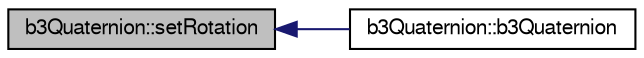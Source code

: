 digraph G
{
  bgcolor="transparent";
  edge [fontname="FreeSans",fontsize=10,labelfontname="FreeSans",labelfontsize=10];
  node [fontname="FreeSans",fontsize=10,shape=record];
  rankdir=LR;
  Node1 [label="b3Quaternion::setRotation",height=0.2,width=0.4,color="black", fillcolor="grey75", style="filled" fontcolor="black"];
  Node1 -> Node2 [dir=back,color="midnightblue",fontsize=10,style="solid"];
  Node2 [label="b3Quaternion::b3Quaternion",height=0.2,width=0.4,color="black",URL="$classb3_quaternion.html#e9b2568fec426fbb4574bdcbd1bad418",tooltip="Axis angle Constructor."];
}

